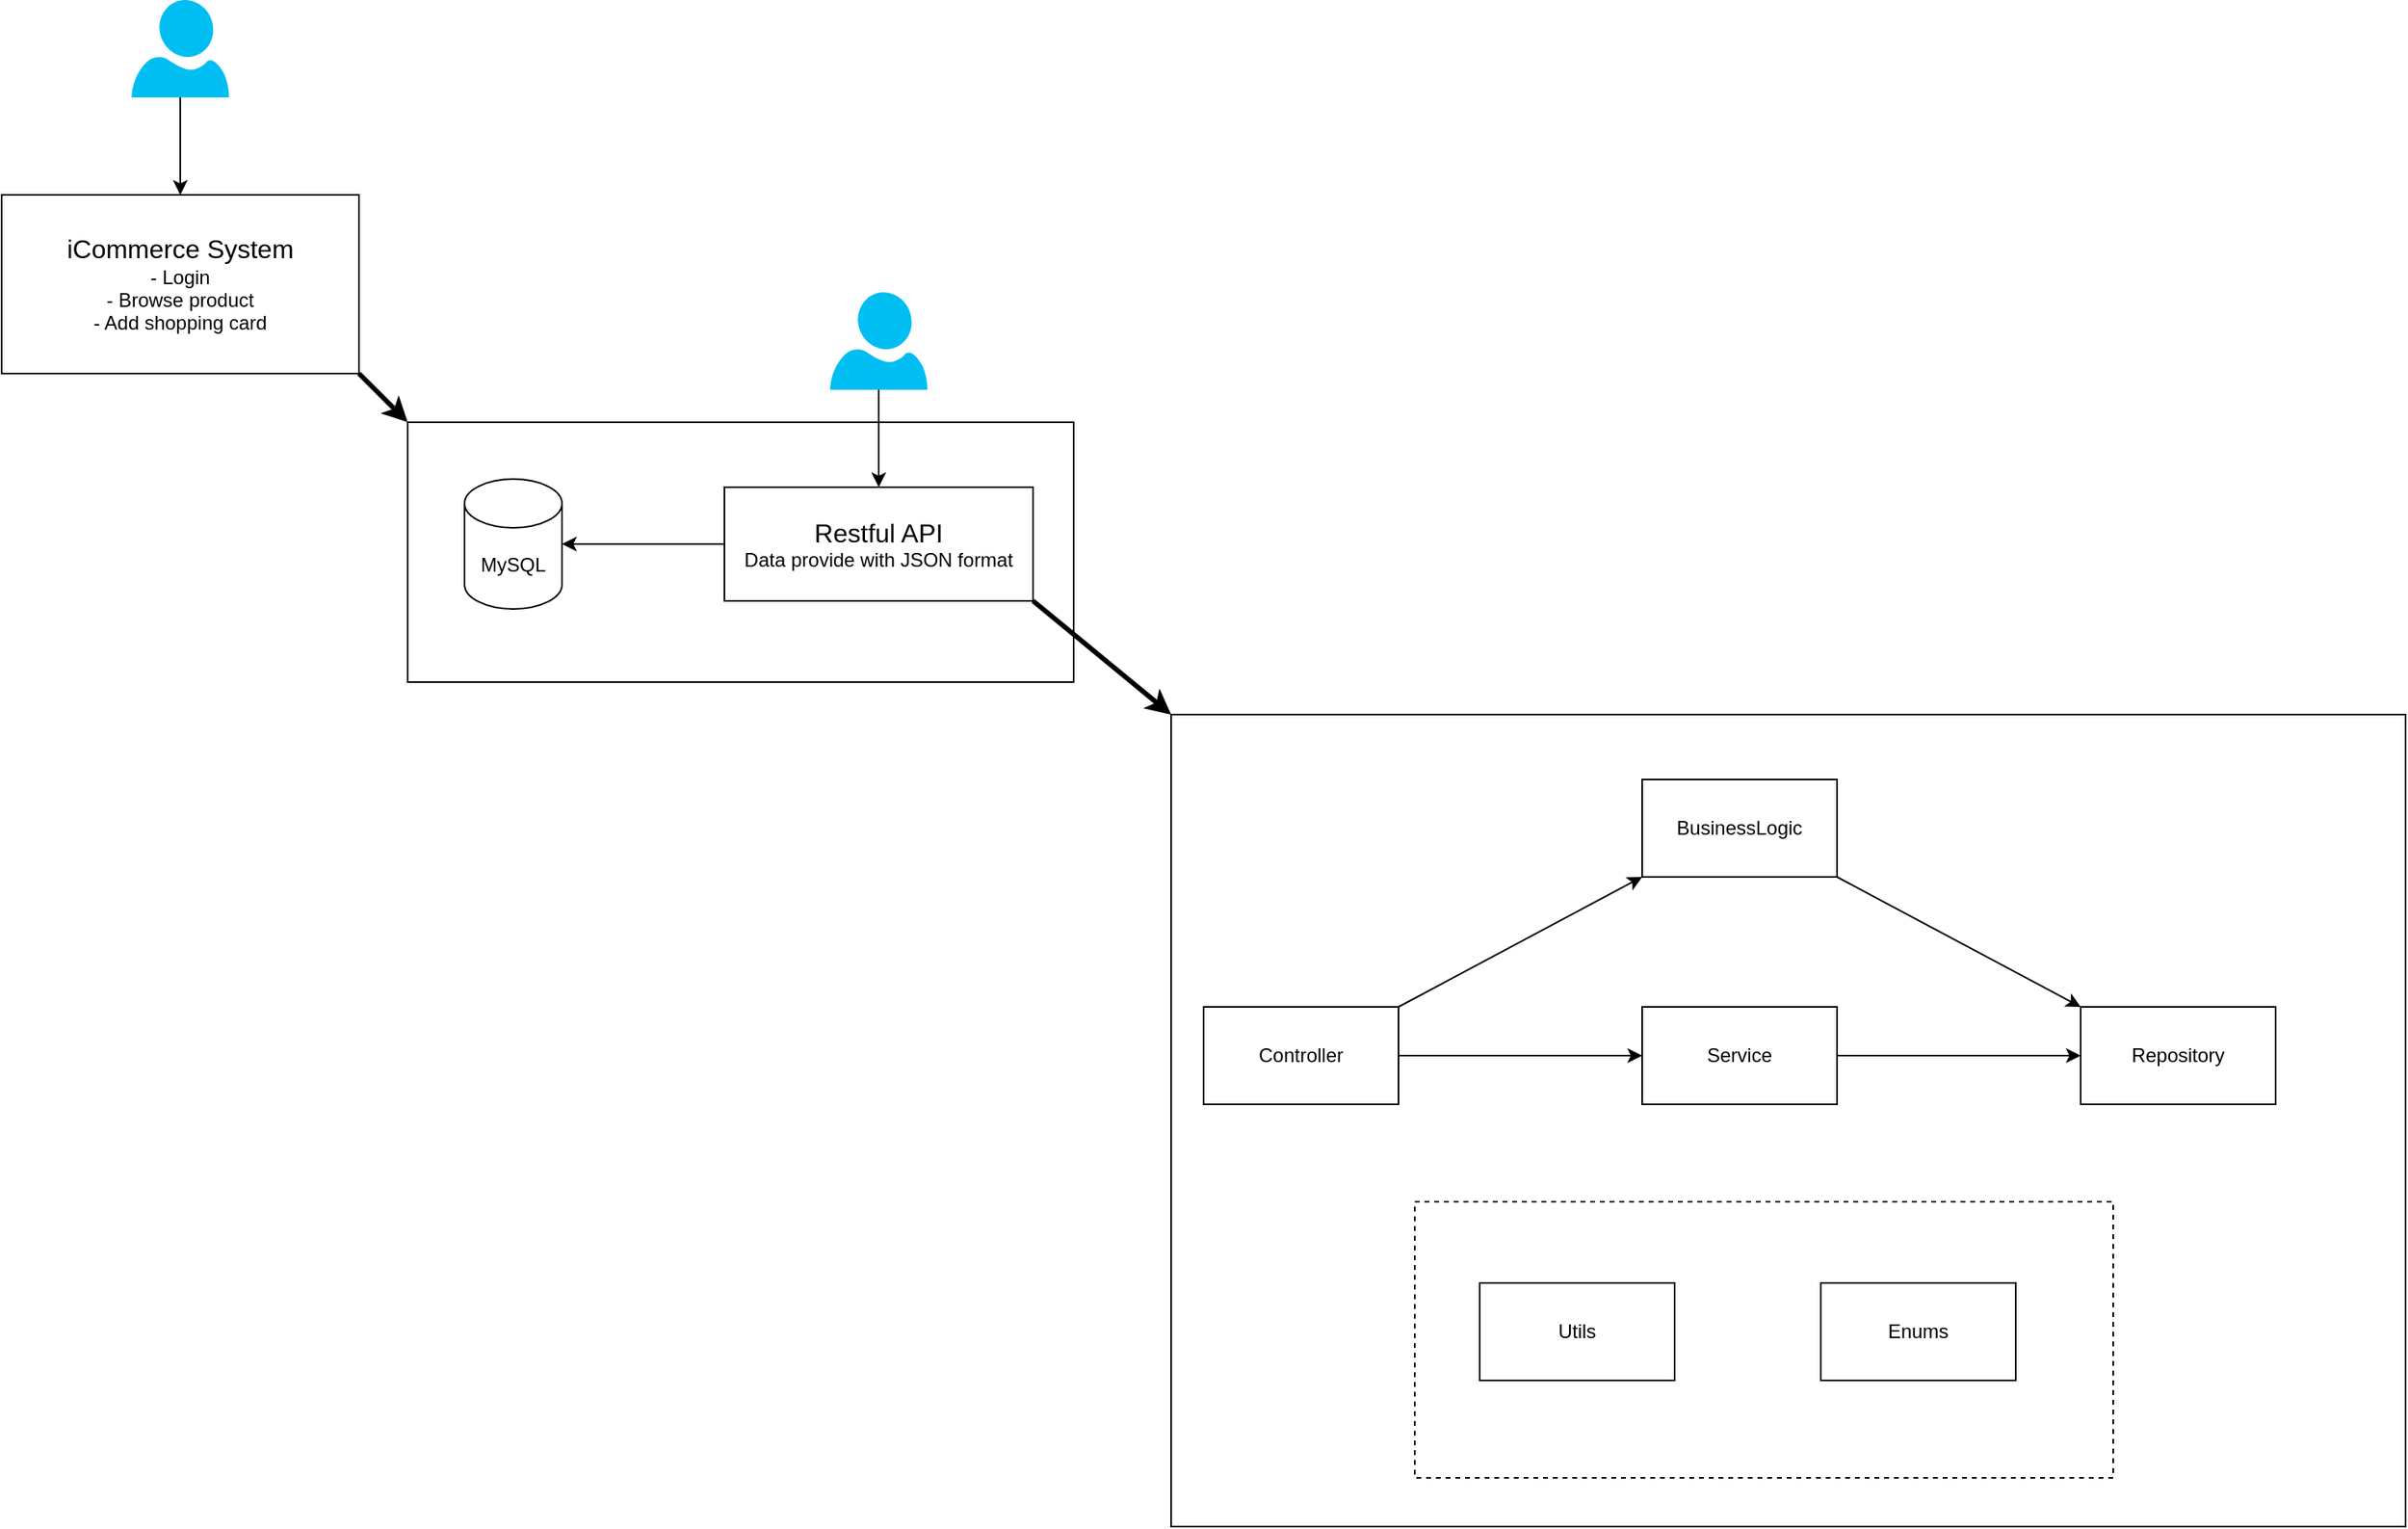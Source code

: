 <mxfile version="14.8.0" type="device" pages="2"><diagram id="dr0gjUAjqzvoG4j9GtMG" name="C4"><mxGraphModel dx="2990" dy="1970" grid="1" gridSize="10" guides="1" tooltips="1" connect="1" arrows="1" fold="1" page="1" pageScale="1" pageWidth="850" pageHeight="1100" math="0" shadow="0"><root><mxCell id="0"/><mxCell id="1" parent="0"/><mxCell id="aU8oh6fxEedbGNgMIxUl-3" style="edgeStyle=orthogonalEdgeStyle;rounded=0;orthogonalLoop=1;jettySize=auto;html=1;entryX=0.5;entryY=0;entryDx=0;entryDy=0;" edge="1" parent="1" source="aU8oh6fxEedbGNgMIxUl-1" target="aU8oh6fxEedbGNgMIxUl-2"><mxGeometry relative="1" as="geometry"/></mxCell><mxCell id="aU8oh6fxEedbGNgMIxUl-1" value="" style="verticalLabelPosition=bottom;html=1;verticalAlign=top;align=center;strokeColor=none;fillColor=#00BEF2;shape=mxgraph.azure.user;" vertex="1" parent="1"><mxGeometry x="120" y="60" width="60" height="60" as="geometry"/></mxCell><mxCell id="aU8oh6fxEedbGNgMIxUl-2" value="&lt;font style=&quot;font-size: 16px&quot;&gt;iCommerce System&lt;/font&gt;&lt;br&gt;- Login&lt;br&gt;- Browse product&lt;br&gt;- Add shopping card" style="rounded=0;whiteSpace=wrap;html=1;" vertex="1" parent="1"><mxGeometry x="40" y="180" width="220" height="110" as="geometry"/></mxCell><mxCell id="aU8oh6fxEedbGNgMIxUl-4" value="" style="verticalLabelPosition=bottom;html=1;verticalAlign=top;align=center;strokeColor=none;fillColor=#00BEF2;shape=mxgraph.azure.user;" vertex="1" parent="1"><mxGeometry x="550" y="240" width="60" height="60" as="geometry"/></mxCell><mxCell id="aU8oh6fxEedbGNgMIxUl-9" value="" style="group" vertex="1" connectable="0" parent="1"><mxGeometry x="290" y="320" width="410" height="160" as="geometry"/></mxCell><mxCell id="aU8oh6fxEedbGNgMIxUl-8" value="" style="rounded=0;whiteSpace=wrap;html=1;" vertex="1" parent="aU8oh6fxEedbGNgMIxUl-9"><mxGeometry width="410" height="160" as="geometry"/></mxCell><mxCell id="aU8oh6fxEedbGNgMIxUl-5" value="&lt;span&gt;&lt;font style=&quot;font-size: 16px&quot;&gt;Restful API&lt;/font&gt;&lt;br&gt;Data provide with JSON format&lt;br&gt;&lt;/span&gt;" style="rounded=0;whiteSpace=wrap;html=1;" vertex="1" parent="aU8oh6fxEedbGNgMIxUl-9"><mxGeometry x="195" y="40" width="190" height="70" as="geometry"/></mxCell><mxCell id="aU8oh6fxEedbGNgMIxUl-6" value="MySQL" style="shape=cylinder3;whiteSpace=wrap;html=1;boundedLbl=1;backgroundOutline=1;size=15;" vertex="1" parent="aU8oh6fxEedbGNgMIxUl-9"><mxGeometry x="35" y="35" width="60" height="80" as="geometry"/></mxCell><mxCell id="aU8oh6fxEedbGNgMIxUl-7" style="edgeStyle=orthogonalEdgeStyle;rounded=0;orthogonalLoop=1;jettySize=auto;html=1;exitX=0;exitY=0.5;exitDx=0;exitDy=0;entryX=1;entryY=0.5;entryDx=0;entryDy=0;entryPerimeter=0;" edge="1" parent="aU8oh6fxEedbGNgMIxUl-9" source="aU8oh6fxEedbGNgMIxUl-5" target="aU8oh6fxEedbGNgMIxUl-6"><mxGeometry relative="1" as="geometry"/></mxCell><mxCell id="aU8oh6fxEedbGNgMIxUl-10" style="edgeStyle=orthogonalEdgeStyle;rounded=0;orthogonalLoop=1;jettySize=auto;html=1;" edge="1" parent="1" source="aU8oh6fxEedbGNgMIxUl-4" target="aU8oh6fxEedbGNgMIxUl-5"><mxGeometry relative="1" as="geometry"/></mxCell><mxCell id="aU8oh6fxEedbGNgMIxUl-13" value="" style="endArrow=classic;html=1;entryX=0;entryY=0;entryDx=0;entryDy=0;exitX=1;exitY=1;exitDx=0;exitDy=0;strokeWidth=3;" edge="1" parent="1" source="aU8oh6fxEedbGNgMIxUl-2" target="aU8oh6fxEedbGNgMIxUl-8"><mxGeometry width="50" height="50" relative="1" as="geometry"><mxPoint x="400" y="440" as="sourcePoint"/><mxPoint x="450" y="390" as="targetPoint"/></mxGeometry></mxCell><mxCell id="aU8oh6fxEedbGNgMIxUl-34" value="" style="group" vertex="1" connectable="0" parent="1"><mxGeometry x="760" y="500" width="760" height="500" as="geometry"/></mxCell><mxCell id="aU8oh6fxEedbGNgMIxUl-31" value="" style="rounded=0;whiteSpace=wrap;html=1;" vertex="1" parent="aU8oh6fxEedbGNgMIxUl-34"><mxGeometry width="760" height="500" as="geometry"/></mxCell><mxCell id="aU8oh6fxEedbGNgMIxUl-33" value="" style="group" vertex="1" connectable="0" parent="aU8oh6fxEedbGNgMIxUl-34"><mxGeometry x="20" y="40" width="660" height="430" as="geometry"/></mxCell><mxCell id="aU8oh6fxEedbGNgMIxUl-21" value="Repository" style="rounded=0;whiteSpace=wrap;html=1;" vertex="1" parent="aU8oh6fxEedbGNgMIxUl-33"><mxGeometry x="540" y="140" width="120" height="60" as="geometry"/></mxCell><mxCell id="aU8oh6fxEedbGNgMIxUl-32" value="" style="group" vertex="1" connectable="0" parent="aU8oh6fxEedbGNgMIxUl-33"><mxGeometry width="560" height="430" as="geometry"/></mxCell><mxCell id="aU8oh6fxEedbGNgMIxUl-15" value="Controller" style="rounded=0;whiteSpace=wrap;html=1;" vertex="1" parent="aU8oh6fxEedbGNgMIxUl-32"><mxGeometry y="140" width="120" height="60" as="geometry"/></mxCell><mxCell id="aU8oh6fxEedbGNgMIxUl-16" value="Service" style="rounded=0;whiteSpace=wrap;html=1;" vertex="1" parent="aU8oh6fxEedbGNgMIxUl-32"><mxGeometry x="270" y="140" width="120" height="60" as="geometry"/></mxCell><mxCell id="aU8oh6fxEedbGNgMIxUl-24" style="edgeStyle=orthogonalEdgeStyle;rounded=0;orthogonalLoop=1;jettySize=auto;html=1;entryX=0;entryY=0.5;entryDx=0;entryDy=0;strokeWidth=1;" edge="1" parent="aU8oh6fxEedbGNgMIxUl-32" source="aU8oh6fxEedbGNgMIxUl-15" target="aU8oh6fxEedbGNgMIxUl-16"><mxGeometry relative="1" as="geometry"/></mxCell><mxCell id="aU8oh6fxEedbGNgMIxUl-17" value="BusinessLogic" style="rounded=0;whiteSpace=wrap;html=1;" vertex="1" parent="aU8oh6fxEedbGNgMIxUl-32"><mxGeometry x="270" width="120" height="60" as="geometry"/></mxCell><mxCell id="aU8oh6fxEedbGNgMIxUl-23" value="" style="group" vertex="1" connectable="0" parent="aU8oh6fxEedbGNgMIxUl-32"><mxGeometry x="130" y="260" width="430" height="170" as="geometry"/></mxCell><mxCell id="aU8oh6fxEedbGNgMIxUl-22" value="" style="rounded=0;whiteSpace=wrap;html=1;dashed=1;" vertex="1" parent="aU8oh6fxEedbGNgMIxUl-23"><mxGeometry width="430" height="170" as="geometry"/></mxCell><mxCell id="aU8oh6fxEedbGNgMIxUl-19" value="Utils" style="rounded=0;whiteSpace=wrap;html=1;" vertex="1" parent="aU8oh6fxEedbGNgMIxUl-23"><mxGeometry x="40" y="50" width="120" height="60" as="geometry"/></mxCell><mxCell id="aU8oh6fxEedbGNgMIxUl-20" value="Enums" style="rounded=0;whiteSpace=wrap;html=1;" vertex="1" parent="aU8oh6fxEedbGNgMIxUl-23"><mxGeometry x="250" y="50" width="120" height="60" as="geometry"/></mxCell><mxCell id="aU8oh6fxEedbGNgMIxUl-29" value="" style="endArrow=classic;html=1;strokeWidth=1;entryX=0;entryY=1;entryDx=0;entryDy=0;exitX=1;exitY=0;exitDx=0;exitDy=0;" edge="1" parent="aU8oh6fxEedbGNgMIxUl-32" source="aU8oh6fxEedbGNgMIxUl-15" target="aU8oh6fxEedbGNgMIxUl-17"><mxGeometry width="50" height="50" relative="1" as="geometry"><mxPoint x="350" y="280" as="sourcePoint"/><mxPoint x="400" y="230" as="targetPoint"/></mxGeometry></mxCell><mxCell id="aU8oh6fxEedbGNgMIxUl-25" style="edgeStyle=orthogonalEdgeStyle;rounded=0;orthogonalLoop=1;jettySize=auto;html=1;exitX=1;exitY=0.5;exitDx=0;exitDy=0;entryX=0;entryY=0.5;entryDx=0;entryDy=0;strokeWidth=1;" edge="1" parent="aU8oh6fxEedbGNgMIxUl-33" source="aU8oh6fxEedbGNgMIxUl-16" target="aU8oh6fxEedbGNgMIxUl-21"><mxGeometry relative="1" as="geometry"/></mxCell><mxCell id="aU8oh6fxEedbGNgMIxUl-30" value="" style="endArrow=classic;html=1;strokeWidth=1;entryX=0;entryY=0;entryDx=0;entryDy=0;exitX=1;exitY=1;exitDx=0;exitDy=0;" edge="1" parent="aU8oh6fxEedbGNgMIxUl-33" source="aU8oh6fxEedbGNgMIxUl-17" target="aU8oh6fxEedbGNgMIxUl-21"><mxGeometry width="50" height="50" relative="1" as="geometry"><mxPoint x="1010" y="690" as="sourcePoint"/><mxPoint x="1160" y="610" as="targetPoint"/></mxGeometry></mxCell><mxCell id="aU8oh6fxEedbGNgMIxUl-35" value="" style="endArrow=classic;html=1;strokeWidth=3;entryX=0;entryY=0;entryDx=0;entryDy=0;exitX=1;exitY=1;exitDx=0;exitDy=0;" edge="1" parent="1" source="aU8oh6fxEedbGNgMIxUl-5" target="aU8oh6fxEedbGNgMIxUl-31"><mxGeometry width="50" height="50" relative="1" as="geometry"><mxPoint x="800" y="470" as="sourcePoint"/><mxPoint x="480" y="530" as="targetPoint"/></mxGeometry></mxCell></root></mxGraphModel></diagram><diagram id="gNzxYw_OIX9Aq5HMrFxn" name="System"><mxGraphModel dx="1281" dy="1863" grid="1" gridSize="10" guides="1" tooltips="1" connect="1" arrows="1" fold="1" page="1" pageScale="1" pageWidth="850" pageHeight="1100" math="0" shadow="0"><root><mxCell id="FXVsT7t10G0J_r4yQ0n4-0"/><mxCell id="FXVsT7t10G0J_r4yQ0n4-1" parent="FXVsT7t10G0J_r4yQ0n4-0"/><mxCell id="FXVsT7t10G0J_r4yQ0n4-58" value="" style="rounded=0;whiteSpace=wrap;html=1;dashed=1;fillColor=#b0e3e6;strokeColor=#0e8088;" vertex="1" parent="FXVsT7t10G0J_r4yQ0n4-1"><mxGeometry x="360" y="520" width="648.5" height="530" as="geometry"/></mxCell><mxCell id="FXVsT7t10G0J_r4yQ0n4-55" value="" style="rounded=0;whiteSpace=wrap;html=1;dashed=1;fillColor=#fad7ac;strokeColor=#b46504;" vertex="1" parent="FXVsT7t10G0J_r4yQ0n4-1"><mxGeometry x="360" y="-35" width="648.5" height="530" as="geometry"/></mxCell><mxCell id="FXVsT7t10G0J_r4yQ0n4-93" value="" style="rounded=0;whiteSpace=wrap;html=1;dashed=1;fillColor=#d5e8d4;strokeColor=#82b366;gradientColor=#97d077;" vertex="1" parent="FXVsT7t10G0J_r4yQ0n4-1"><mxGeometry x="360" y="1080" width="648.5" height="530" as="geometry"/></mxCell><mxCell id="FXVsT7t10G0J_r4yQ0n4-90" value="" style="rounded=0;whiteSpace=wrap;html=1;dashed=1;" vertex="1" parent="FXVsT7t10G0J_r4yQ0n4-1"><mxGeometry x="30" y="725" width="280" height="150" as="geometry"/></mxCell><mxCell id="FXVsT7t10G0J_r4yQ0n4-42" style="edgeStyle=orthogonalEdgeStyle;rounded=0;orthogonalLoop=1;jettySize=auto;html=1;entryX=0.5;entryY=0;entryDx=0;entryDy=0;entryPerimeter=0;strokeWidth=1;" edge="1" parent="FXVsT7t10G0J_r4yQ0n4-1" source="FXVsT7t10G0J_r4yQ0n4-39" target="FXVsT7t10G0J_r4yQ0n4-3"><mxGeometry relative="1" as="geometry"/></mxCell><mxCell id="FXVsT7t10G0J_r4yQ0n4-43" style="edgeStyle=orthogonalEdgeStyle;rounded=0;orthogonalLoop=1;jettySize=auto;html=1;entryX=0;entryY=0.5;entryDx=0;entryDy=0;entryPerimeter=0;strokeWidth=1;exitX=0.35;exitY=0;exitDx=0;exitDy=0;exitPerimeter=0;" edge="1" parent="FXVsT7t10G0J_r4yQ0n4-1" source="FXVsT7t10G0J_r4yQ0n4-6" target="FXVsT7t10G0J_r4yQ0n4-32"><mxGeometry relative="1" as="geometry"/></mxCell><mxCell id="FXVsT7t10G0J_r4yQ0n4-88" style="edgeStyle=orthogonalEdgeStyle;rounded=0;orthogonalLoop=1;jettySize=auto;html=1;entryX=0;entryY=0.5;entryDx=0;entryDy=0;entryPerimeter=0;strokeWidth=1;" edge="1" parent="FXVsT7t10G0J_r4yQ0n4-1"><mxGeometry relative="1" as="geometry"><mxPoint x="236" y="770" as="sourcePoint"/><mxPoint x="436" y="596" as="targetPoint"/><Array as="points"><mxPoint x="236" y="596"/></Array></mxGeometry></mxCell><mxCell id="FXVsT7t10G0J_r4yQ0n4-87" style="edgeStyle=orthogonalEdgeStyle;rounded=0;orthogonalLoop=1;jettySize=auto;html=1;strokeWidth=1;" edge="1" parent="FXVsT7t10G0J_r4yQ0n4-1" source="FXVsT7t10G0J_r4yQ0n4-72"><mxGeometry relative="1" as="geometry"><mxPoint x="90" y="770" as="targetPoint"/><Array as="points"><mxPoint x="90" y="756"/></Array></mxGeometry></mxCell><mxCell id="FXVsT7t10G0J_r4yQ0n4-3" value="" style="points=[[0,0,0],[0.25,0,0],[0.5,0,0],[0.75,0,0],[1,0,0],[0,1,0],[0.25,1,0],[0.5,1,0],[0.75,1,0],[1,1,0],[0,0.25,0],[0,0.5,0],[0,0.75,0],[1,0.25,0],[1,0.5,0],[1,0.75,0]];outlineConnect=0;fontColor=#232F3E;gradientColor=#4D72F3;gradientDirection=north;fillColor=#3334B9;strokeColor=#ffffff;dashed=0;verticalLabelPosition=bottom;verticalAlign=top;align=center;html=1;fontSize=12;fontStyle=0;aspect=fixed;shape=mxgraph.aws4.resourceIcon;resIcon=mxgraph.aws4.codecommit;" vertex="1" parent="FXVsT7t10G0J_r4yQ0n4-1"><mxGeometry x="60" y="770" width="60" height="60" as="geometry"/></mxCell><mxCell id="FXVsT7t10G0J_r4yQ0n4-4" value="Code commit" style="text;html=1;strokeColor=none;fillColor=none;align=center;verticalAlign=middle;whiteSpace=wrap;rounded=0;" vertex="1" parent="FXVsT7t10G0J_r4yQ0n4-1"><mxGeometry x="40" y="830" width="100" height="30" as="geometry"/></mxCell><mxCell id="FXVsT7t10G0J_r4yQ0n4-6" value="" style="outlineConnect=0;dashed=0;verticalLabelPosition=bottom;verticalAlign=top;align=center;html=1;shape=mxgraph.aws3.cloudwatch;fillColor=#759C3E;gradientColor=none;" vertex="1" parent="FXVsT7t10G0J_r4yQ0n4-1"><mxGeometry x="215" y="770" width="60" height="60" as="geometry"/></mxCell><mxCell id="FXVsT7t10G0J_r4yQ0n4-10" style="edgeStyle=orthogonalEdgeStyle;rounded=0;orthogonalLoop=1;jettySize=auto;html=1;entryX=0.1;entryY=0.5;entryDx=0;entryDy=0;entryPerimeter=0;strokeWidth=1;" edge="1" parent="FXVsT7t10G0J_r4yQ0n4-1" source="FXVsT7t10G0J_r4yQ0n4-3" target="FXVsT7t10G0J_r4yQ0n4-6"><mxGeometry x="30" y="740" as="geometry"/></mxCell><mxCell id="FXVsT7t10G0J_r4yQ0n4-121" style="edgeStyle=orthogonalEdgeStyle;rounded=0;orthogonalLoop=1;jettySize=auto;html=1;entryX=0;entryY=0.5;entryDx=0;entryDy=0;entryPerimeter=0;strokeWidth=1;" edge="1" parent="FXVsT7t10G0J_r4yQ0n4-1" source="FXVsT7t10G0J_r4yQ0n4-7" target="FXVsT7t10G0J_r4yQ0n4-103"><mxGeometry relative="1" as="geometry"><Array as="points"><mxPoint x="240" y="1156"/></Array></mxGeometry></mxCell><mxCell id="FXVsT7t10G0J_r4yQ0n4-7" value="Cloudwatch" style="text;html=1;strokeColor=none;fillColor=none;align=center;verticalAlign=middle;whiteSpace=wrap;rounded=0;" vertex="1" parent="FXVsT7t10G0J_r4yQ0n4-1"><mxGeometry x="190" y="830" width="100" height="30" as="geometry"/></mxCell><mxCell id="FXVsT7t10G0J_r4yQ0n4-94" value="" style="outlineConnect=0;dashed=0;verticalLabelPosition=bottom;verticalAlign=top;align=center;html=1;shape=mxgraph.aws3.route_53;fillColor=#F58536;gradientColor=none;" vertex="1" parent="FXVsT7t10G0J_r4yQ0n4-1"><mxGeometry x="934.75" y="1290" width="50.5" height="50" as="geometry"/></mxCell><mxCell id="FXVsT7t10G0J_r4yQ0n4-95" value="Route 53" style="text;html=1;strokeColor=none;fillColor=none;align=center;verticalAlign=middle;whiteSpace=wrap;rounded=0;" vertex="1" parent="FXVsT7t10G0J_r4yQ0n4-1"><mxGeometry x="920" y="1350" width="80" height="20" as="geometry"/></mxCell><mxCell id="FXVsT7t10G0J_r4yQ0n4-96" value="" style="outlineConnect=0;dashed=0;verticalLabelPosition=bottom;verticalAlign=top;align=center;html=1;shape=mxgraph.aws3.application_load_balancer;fillColor=#F58534;gradientColor=none;" vertex="1" parent="FXVsT7t10G0J_r4yQ0n4-1"><mxGeometry x="800" y="1290" width="49" height="50" as="geometry"/></mxCell><mxCell id="FXVsT7t10G0J_r4yQ0n4-97" style="edgeStyle=orthogonalEdgeStyle;rounded=0;orthogonalLoop=1;jettySize=auto;html=1;exitX=0.29;exitY=0.5;exitDx=0;exitDy=0;exitPerimeter=0;entryX=1;entryY=0.5;entryDx=0;entryDy=0;entryPerimeter=0;strokeWidth=1;" edge="1" parent="FXVsT7t10G0J_r4yQ0n4-1" source="FXVsT7t10G0J_r4yQ0n4-94" target="FXVsT7t10G0J_r4yQ0n4-96"><mxGeometry x="360" y="1090" as="geometry"/></mxCell><mxCell id="FXVsT7t10G0J_r4yQ0n4-98" value="ALB" style="text;html=1;strokeColor=none;fillColor=none;align=center;verticalAlign=middle;whiteSpace=wrap;rounded=0;" vertex="1" parent="FXVsT7t10G0J_r4yQ0n4-1"><mxGeometry x="784.5" y="1350" width="80" height="20" as="geometry"/></mxCell><mxCell id="FXVsT7t10G0J_r4yQ0n4-99" value="" style="outlineConnect=0;dashed=0;verticalLabelPosition=bottom;verticalAlign=top;align=center;html=1;shape=mxgraph.aws3.rds;fillColor=#2E73B8;gradientColor=none;" vertex="1" parent="FXVsT7t10G0J_r4yQ0n4-1"><mxGeometry x="615" y="1500" width="50" height="61" as="geometry"/></mxCell><mxCell id="FXVsT7t10G0J_r4yQ0n4-100" value="RDS" style="text;html=1;strokeColor=none;fillColor=none;align=center;verticalAlign=middle;whiteSpace=wrap;rounded=0;" vertex="1" parent="FXVsT7t10G0J_r4yQ0n4-1"><mxGeometry x="600.04" y="1580" width="80" height="20" as="geometry"/></mxCell><mxCell id="FXVsT7t10G0J_r4yQ0n4-101" value="" style="outlineConnect=0;fontColor=#232F3E;gradientColor=none;fillColor=#BC1356;strokeColor=none;dashed=0;verticalLabelPosition=bottom;verticalAlign=top;align=center;html=1;fontSize=12;fontStyle=0;aspect=fixed;pointerEvents=1;shape=mxgraph.aws4.parameter_store;" vertex="1" parent="FXVsT7t10G0J_r4yQ0n4-1"><mxGeometry x="616" y="1130" width="48.08" height="50" as="geometry"/></mxCell><mxCell id="FXVsT7t10G0J_r4yQ0n4-102" value="Parameter Store" style="text;html=1;strokeColor=none;fillColor=none;align=center;verticalAlign=middle;whiteSpace=wrap;rounded=0;" vertex="1" parent="FXVsT7t10G0J_r4yQ0n4-1"><mxGeometry x="585.04" y="1100" width="110" height="20" as="geometry"/></mxCell><mxCell id="FXVsT7t10G0J_r4yQ0n4-103" value="" style="points=[[0,0,0],[0.25,0,0],[0.5,0,0],[0.75,0,0],[1,0,0],[0,1,0],[0.25,1,0],[0.5,1,0],[0.75,1,0],[1,1,0],[0,0.25,0],[0,0.5,0],[0,0.75,0],[1,0.25,0],[1,0.5,0],[1,0.75,0]];outlineConnect=0;fontColor=#232F3E;gradientColor=#F78E04;gradientDirection=north;fillColor=#D05C17;strokeColor=#ffffff;dashed=0;verticalLabelPosition=bottom;verticalAlign=top;align=center;html=1;fontSize=12;fontStyle=0;aspect=fixed;shape=mxgraph.aws4.resourceIcon;resIcon=mxgraph.aws4.lambda;" vertex="1" parent="FXVsT7t10G0J_r4yQ0n4-1"><mxGeometry x="440" y="1132" width="48" height="48" as="geometry"/></mxCell><mxCell id="FXVsT7t10G0J_r4yQ0n4-104" style="edgeStyle=orthogonalEdgeStyle;rounded=0;orthogonalLoop=1;jettySize=auto;html=1;exitX=0.5;exitY=0;exitDx=0;exitDy=0;strokeWidth=1;" edge="1" parent="FXVsT7t10G0J_r4yQ0n4-1" source="FXVsT7t10G0J_r4yQ0n4-110" target="FXVsT7t10G0J_r4yQ0n4-101"><mxGeometry x="360" y="1090" as="geometry"/></mxCell><mxCell id="FXVsT7t10G0J_r4yQ0n4-105" style="edgeStyle=orthogonalEdgeStyle;rounded=0;orthogonalLoop=1;jettySize=auto;html=1;exitX=0.5;exitY=1;exitDx=0;exitDy=0;entryX=0.5;entryY=0;entryDx=0;entryDy=0;entryPerimeter=0;strokeWidth=1;" edge="1" parent="FXVsT7t10G0J_r4yQ0n4-1" source="FXVsT7t10G0J_r4yQ0n4-110" target="FXVsT7t10G0J_r4yQ0n4-99"><mxGeometry x="360" y="1090" as="geometry"/></mxCell><mxCell id="FXVsT7t10G0J_r4yQ0n4-106" value="Lambda" style="text;html=1;strokeColor=none;fillColor=none;align=center;verticalAlign=middle;whiteSpace=wrap;rounded=0;" vertex="1" parent="FXVsT7t10G0J_r4yQ0n4-1"><mxGeometry x="425" y="1100" width="80" height="20" as="geometry"/></mxCell><mxCell id="FXVsT7t10G0J_r4yQ0n4-120" style="edgeStyle=orthogonalEdgeStyle;rounded=0;orthogonalLoop=1;jettySize=auto;html=1;entryX=0.5;entryY=1;entryDx=0;entryDy=0;strokeWidth=1;" edge="1" parent="FXVsT7t10G0J_r4yQ0n4-1" source="FXVsT7t10G0J_r4yQ0n4-107" target="FXVsT7t10G0J_r4yQ0n4-4"><mxGeometry relative="1" as="geometry"/></mxCell><mxCell id="FXVsT7t10G0J_r4yQ0n4-132" style="edgeStyle=orthogonalEdgeStyle;rounded=0;orthogonalLoop=1;jettySize=auto;html=1;strokeWidth=1;" edge="1" parent="FXVsT7t10G0J_r4yQ0n4-1" source="FXVsT7t10G0J_r4yQ0n4-107" target="FXVsT7t10G0J_r4yQ0n4-124"><mxGeometry relative="1" as="geometry"/></mxCell><mxCell id="FXVsT7t10G0J_r4yQ0n4-107" value="AWS CodePipeline" style="outlineConnect=0;fontColor=#232F3E;gradientColor=none;strokeColor=#ffffff;fillColor=#232F3E;dashed=0;verticalLabelPosition=middle;verticalAlign=bottom;align=center;html=1;whiteSpace=wrap;fontSize=10;fontStyle=1;spacing=3;shape=mxgraph.aws4.productIcon;prIcon=mxgraph.aws4.codepipeline;" vertex="1" parent="FXVsT7t10G0J_r4yQ0n4-1"><mxGeometry x="436.5" y="1266" width="55" height="100" as="geometry"/></mxCell><mxCell id="FXVsT7t10G0J_r4yQ0n4-108" style="edgeStyle=orthogonalEdgeStyle;rounded=0;orthogonalLoop=1;jettySize=auto;html=1;exitX=0.5;exitY=1;exitDx=0;exitDy=0;exitPerimeter=0;strokeWidth=1;" edge="1" parent="FXVsT7t10G0J_r4yQ0n4-1" source="FXVsT7t10G0J_r4yQ0n4-103" target="FXVsT7t10G0J_r4yQ0n4-107"><mxGeometry x="360" y="1090" as="geometry"/></mxCell><mxCell id="FXVsT7t10G0J_r4yQ0n4-109" value="" style="group" vertex="1" connectable="0" parent="FXVsT7t10G0J_r4yQ0n4-1"><mxGeometry x="565.04" y="1250" width="150" height="170" as="geometry"/></mxCell><mxCell id="FXVsT7t10G0J_r4yQ0n4-110" value="" style="rounded=0;whiteSpace=wrap;html=1;dashed=1;" vertex="1" parent="FXVsT7t10G0J_r4yQ0n4-109"><mxGeometry width="150" height="130" as="geometry"/></mxCell><mxCell id="FXVsT7t10G0J_r4yQ0n4-111" value="" style="points=[[0,0,0],[0.25,0,0],[0.5,0,0],[0.75,0,0],[1,0,0],[0,1,0],[0.25,1,0],[0.5,1,0],[0.75,1,0],[1,1,0],[0,0.25,0],[0,0.5,0],[0,0.75,0],[1,0.25,0],[1,0.5,0],[1,0.75,0]];outlineConnect=0;fontColor=#232F3E;gradientColor=#F78E04;gradientDirection=north;fillColor=#D05C17;strokeColor=#ffffff;dashed=0;verticalLabelPosition=bottom;verticalAlign=top;align=center;html=1;fontSize=12;fontStyle=0;aspect=fixed;shape=mxgraph.aws4.resourceIcon;resIcon=mxgraph.aws4.ecs;" vertex="1" parent="FXVsT7t10G0J_r4yQ0n4-109"><mxGeometry x="50.96" y="30" width="48" height="48" as="geometry"/></mxCell><mxCell id="FXVsT7t10G0J_r4yQ0n4-112" value="ECS" style="text;html=1;strokeColor=none;fillColor=none;align=center;verticalAlign=middle;whiteSpace=wrap;rounded=0;" vertex="1" parent="FXVsT7t10G0J_r4yQ0n4-109"><mxGeometry x="34.96" y="90" width="80" height="20" as="geometry"/></mxCell><mxCell id="FXVsT7t10G0J_r4yQ0n4-113" value="" style="outlineConnect=0;fontColor=#232F3E;gradientColor=none;fillColor=#D05C17;strokeColor=none;dashed=0;verticalLabelPosition=bottom;verticalAlign=top;align=center;html=1;fontSize=12;fontStyle=0;aspect=fixed;pointerEvents=1;shape=mxgraph.aws4.auto_scaling2;" vertex="1" parent="FXVsT7t10G0J_r4yQ0n4-109"><mxGeometry x="114.96" width="35" height="35" as="geometry"/></mxCell><mxCell id="FXVsT7t10G0J_r4yQ0n4-114" style="edgeStyle=orthogonalEdgeStyle;rounded=0;orthogonalLoop=1;jettySize=auto;html=1;strokeWidth=1;entryX=1;entryY=0.5;entryDx=0;entryDy=0;" edge="1" parent="FXVsT7t10G0J_r4yQ0n4-1" source="FXVsT7t10G0J_r4yQ0n4-96" target="FXVsT7t10G0J_r4yQ0n4-110"><mxGeometry x="360" y="1090" as="geometry"><mxPoint x="720" y="1325" as="targetPoint"/></mxGeometry></mxCell><mxCell id="FXVsT7t10G0J_r4yQ0n4-115" style="edgeStyle=orthogonalEdgeStyle;rounded=0;orthogonalLoop=1;jettySize=auto;html=1;entryX=0;entryY=0.75;entryDx=0;entryDy=0;entryPerimeter=0;strokeWidth=1;" edge="1" parent="FXVsT7t10G0J_r4yQ0n4-1" source="FXVsT7t10G0J_r4yQ0n4-107" target="FXVsT7t10G0J_r4yQ0n4-111"><mxGeometry x="360" y="1090" as="geometry"/></mxCell><mxCell id="FXVsT7t10G0J_r4yQ0n4-116" value="" style="outlineConnect=0;dashed=0;verticalLabelPosition=bottom;verticalAlign=top;align=center;html=1;shape=mxgraph.aws3.cloudwatch;fillColor=#759C3E;gradientColor=none;" vertex="1" parent="FXVsT7t10G0J_r4yQ0n4-1"><mxGeometry x="794.5" y="1440" width="60" height="60" as="geometry"/></mxCell><mxCell id="FXVsT7t10G0J_r4yQ0n4-117" value="Cloudwatch" style="text;html=1;strokeColor=none;fillColor=none;align=center;verticalAlign=middle;whiteSpace=wrap;rounded=0;" vertex="1" parent="FXVsT7t10G0J_r4yQ0n4-1"><mxGeometry x="776.75" y="1542" width="95.5" height="19" as="geometry"/></mxCell><mxCell id="FXVsT7t10G0J_r4yQ0n4-118" style="edgeStyle=orthogonalEdgeStyle;rounded=0;orthogonalLoop=1;jettySize=auto;html=1;entryX=0.5;entryY=1;entryDx=0;entryDy=0;strokeWidth=1;entryPerimeter=0;" edge="1" parent="FXVsT7t10G0J_r4yQ0n4-1" source="FXVsT7t10G0J_r4yQ0n4-99" target="FXVsT7t10G0J_r4yQ0n4-116"><mxGeometry x="360" y="1090" as="geometry"/></mxCell><mxCell id="FXVsT7t10G0J_r4yQ0n4-119" style="edgeStyle=orthogonalEdgeStyle;rounded=0;orthogonalLoop=1;jettySize=auto;html=1;entryX=0.1;entryY=0.5;entryDx=0;entryDy=0;entryPerimeter=0;strokeWidth=1;" edge="1" parent="FXVsT7t10G0J_r4yQ0n4-1" source="FXVsT7t10G0J_r4yQ0n4-112" target="FXVsT7t10G0J_r4yQ0n4-116"><mxGeometry x="360" y="1090" as="geometry"><Array as="points"><mxPoint x="690" y="1350"/><mxPoint x="690" y="1470"/></Array></mxGeometry></mxCell><mxCell id="FXVsT7t10G0J_r4yQ0n4-124" value="" style="points=[[0,0,0],[0.25,0,0],[0.5,0,0],[0.75,0,0],[1,0,0],[0,1,0],[0.25,1,0],[0.5,1,0],[0.75,1,0],[1,1,0],[0,0.25,0],[0,0.5,0],[0,0.75,0],[1,0.25,0],[1,0.5,0],[1,0.75,0]];outlineConnect=0;fontColor=#232F3E;gradientColor=#F78E04;gradientDirection=north;fillColor=#D05C17;strokeColor=#ffffff;dashed=0;verticalLabelPosition=bottom;verticalAlign=top;align=center;html=1;fontSize=12;fontStyle=0;aspect=fixed;shape=mxgraph.aws4.resourceIcon;resIcon=mxgraph.aws4.ecr;" vertex="1" parent="FXVsT7t10G0J_r4yQ0n4-1"><mxGeometry x="435.5" y="1430" width="59" height="59" as="geometry"/></mxCell><mxCell id="FXVsT7t10G0J_r4yQ0n4-13" value="" style="outlineConnect=0;dashed=0;verticalLabelPosition=bottom;verticalAlign=top;align=center;html=1;shape=mxgraph.aws3.route_53;fillColor=#F58536;gradientColor=none;" vertex="1" parent="FXVsT7t10G0J_r4yQ0n4-1"><mxGeometry x="934.75" y="160" width="50.5" height="50" as="geometry"/></mxCell><mxCell id="FXVsT7t10G0J_r4yQ0n4-14" value="Route 53" style="text;html=1;strokeColor=none;fillColor=none;align=center;verticalAlign=middle;whiteSpace=wrap;rounded=0;" vertex="1" parent="FXVsT7t10G0J_r4yQ0n4-1"><mxGeometry x="920" y="220" width="80" height="20" as="geometry"/></mxCell><mxCell id="FXVsT7t10G0J_r4yQ0n4-15" value="" style="outlineConnect=0;dashed=0;verticalLabelPosition=bottom;verticalAlign=top;align=center;html=1;shape=mxgraph.aws3.application_load_balancer;fillColor=#F58534;gradientColor=none;" vertex="1" parent="FXVsT7t10G0J_r4yQ0n4-1"><mxGeometry x="800" y="160" width="49" height="50" as="geometry"/></mxCell><mxCell id="FXVsT7t10G0J_r4yQ0n4-46" style="edgeStyle=orthogonalEdgeStyle;rounded=0;orthogonalLoop=1;jettySize=auto;html=1;exitX=0.29;exitY=0.5;exitDx=0;exitDy=0;exitPerimeter=0;entryX=1;entryY=0.5;entryDx=0;entryDy=0;entryPerimeter=0;strokeWidth=1;" edge="1" parent="FXVsT7t10G0J_r4yQ0n4-1" source="FXVsT7t10G0J_r4yQ0n4-13" target="FXVsT7t10G0J_r4yQ0n4-15"><mxGeometry x="360" y="-40" as="geometry"/></mxCell><mxCell id="FXVsT7t10G0J_r4yQ0n4-16" value="ALB" style="text;html=1;strokeColor=none;fillColor=none;align=center;verticalAlign=middle;whiteSpace=wrap;rounded=0;" vertex="1" parent="FXVsT7t10G0J_r4yQ0n4-1"><mxGeometry x="784.5" y="220" width="80" height="20" as="geometry"/></mxCell><mxCell id="FXVsT7t10G0J_r4yQ0n4-28" value="" style="outlineConnect=0;dashed=0;verticalLabelPosition=bottom;verticalAlign=top;align=center;html=1;shape=mxgraph.aws3.rds;fillColor=#2E73B8;gradientColor=none;" vertex="1" parent="FXVsT7t10G0J_r4yQ0n4-1"><mxGeometry x="615" y="370" width="50" height="61" as="geometry"/></mxCell><mxCell id="FXVsT7t10G0J_r4yQ0n4-29" value="RDS" style="text;html=1;strokeColor=none;fillColor=none;align=center;verticalAlign=middle;whiteSpace=wrap;rounded=0;" vertex="1" parent="FXVsT7t10G0J_r4yQ0n4-1"><mxGeometry x="600.04" y="450" width="80" height="20" as="geometry"/></mxCell><mxCell id="FXVsT7t10G0J_r4yQ0n4-30" value="" style="outlineConnect=0;fontColor=#232F3E;gradientColor=none;fillColor=#BC1356;strokeColor=none;dashed=0;verticalLabelPosition=bottom;verticalAlign=top;align=center;html=1;fontSize=12;fontStyle=0;aspect=fixed;pointerEvents=1;shape=mxgraph.aws4.parameter_store;" vertex="1" parent="FXVsT7t10G0J_r4yQ0n4-1"><mxGeometry x="616" width="48.08" height="50" as="geometry"/></mxCell><mxCell id="FXVsT7t10G0J_r4yQ0n4-31" value="Parameter Store" style="text;html=1;strokeColor=none;fillColor=none;align=center;verticalAlign=middle;whiteSpace=wrap;rounded=0;" vertex="1" parent="FXVsT7t10G0J_r4yQ0n4-1"><mxGeometry x="585.04" y="-30" width="110" height="20" as="geometry"/></mxCell><mxCell id="FXVsT7t10G0J_r4yQ0n4-32" value="" style="points=[[0,0,0],[0.25,0,0],[0.5,0,0],[0.75,0,0],[1,0,0],[0,1,0],[0.25,1,0],[0.5,1,0],[0.75,1,0],[1,1,0],[0,0.25,0],[0,0.5,0],[0,0.75,0],[1,0.25,0],[1,0.5,0],[1,0.75,0]];outlineConnect=0;fontColor=#232F3E;gradientColor=#F78E04;gradientDirection=north;fillColor=#D05C17;strokeColor=#ffffff;dashed=0;verticalLabelPosition=bottom;verticalAlign=top;align=center;html=1;fontSize=12;fontStyle=0;aspect=fixed;shape=mxgraph.aws4.resourceIcon;resIcon=mxgraph.aws4.lambda;" vertex="1" parent="FXVsT7t10G0J_r4yQ0n4-1"><mxGeometry x="440" y="2" width="48" height="48" as="geometry"/></mxCell><mxCell id="FXVsT7t10G0J_r4yQ0n4-33" style="edgeStyle=orthogonalEdgeStyle;rounded=0;orthogonalLoop=1;jettySize=auto;html=1;exitX=0.5;exitY=0;exitDx=0;exitDy=0;strokeWidth=1;" edge="1" parent="FXVsT7t10G0J_r4yQ0n4-1" source="FXVsT7t10G0J_r4yQ0n4-24" target="FXVsT7t10G0J_r4yQ0n4-30"><mxGeometry x="360" y="-40" as="geometry"/></mxCell><mxCell id="FXVsT7t10G0J_r4yQ0n4-35" style="edgeStyle=orthogonalEdgeStyle;rounded=0;orthogonalLoop=1;jettySize=auto;html=1;exitX=0.5;exitY=1;exitDx=0;exitDy=0;entryX=0.5;entryY=0;entryDx=0;entryDy=0;entryPerimeter=0;strokeWidth=1;" edge="1" parent="FXVsT7t10G0J_r4yQ0n4-1" source="FXVsT7t10G0J_r4yQ0n4-24" target="FXVsT7t10G0J_r4yQ0n4-28"><mxGeometry x="360" y="-40" as="geometry"/></mxCell><mxCell id="FXVsT7t10G0J_r4yQ0n4-38" value="Lambda" style="text;html=1;strokeColor=none;fillColor=none;align=center;verticalAlign=middle;whiteSpace=wrap;rounded=0;" vertex="1" parent="FXVsT7t10G0J_r4yQ0n4-1"><mxGeometry x="425" y="-30" width="80" height="20" as="geometry"/></mxCell><mxCell id="FXVsT7t10G0J_r4yQ0n4-125" style="edgeStyle=orthogonalEdgeStyle;rounded=0;orthogonalLoop=1;jettySize=auto;html=1;entryX=0.5;entryY=0;entryDx=0;entryDy=0;entryPerimeter=0;strokeWidth=1;" edge="1" parent="FXVsT7t10G0J_r4yQ0n4-1" source="FXVsT7t10G0J_r4yQ0n4-39" target="FXVsT7t10G0J_r4yQ0n4-122"><mxGeometry relative="1" as="geometry"/></mxCell><mxCell id="FXVsT7t10G0J_r4yQ0n4-39" value="AWS CodePipeline" style="outlineConnect=0;fontColor=#232F3E;gradientColor=none;strokeColor=#ffffff;fillColor=#232F3E;dashed=0;verticalLabelPosition=middle;verticalAlign=bottom;align=center;html=1;whiteSpace=wrap;fontSize=10;fontStyle=1;spacing=3;shape=mxgraph.aws4.productIcon;prIcon=mxgraph.aws4.codepipeline;" vertex="1" parent="FXVsT7t10G0J_r4yQ0n4-1"><mxGeometry x="436.5" y="136" width="55" height="100" as="geometry"/></mxCell><mxCell id="FXVsT7t10G0J_r4yQ0n4-40" style="edgeStyle=orthogonalEdgeStyle;rounded=0;orthogonalLoop=1;jettySize=auto;html=1;exitX=0.5;exitY=1;exitDx=0;exitDy=0;exitPerimeter=0;strokeWidth=1;" edge="1" parent="FXVsT7t10G0J_r4yQ0n4-1" source="FXVsT7t10G0J_r4yQ0n4-32" target="FXVsT7t10G0J_r4yQ0n4-39"><mxGeometry x="360" y="-40" as="geometry"/></mxCell><mxCell id="FXVsT7t10G0J_r4yQ0n4-45" value="" style="group" vertex="1" connectable="0" parent="FXVsT7t10G0J_r4yQ0n4-1"><mxGeometry x="565.04" y="120" width="150" height="170" as="geometry"/></mxCell><mxCell id="FXVsT7t10G0J_r4yQ0n4-24" value="" style="rounded=0;whiteSpace=wrap;html=1;dashed=1;" vertex="1" parent="FXVsT7t10G0J_r4yQ0n4-45"><mxGeometry width="150" height="130" as="geometry"/></mxCell><mxCell id="FXVsT7t10G0J_r4yQ0n4-17" value="" style="points=[[0,0,0],[0.25,0,0],[0.5,0,0],[0.75,0,0],[1,0,0],[0,1,0],[0.25,1,0],[0.5,1,0],[0.75,1,0],[1,1,0],[0,0.25,0],[0,0.5,0],[0,0.75,0],[1,0.25,0],[1,0.5,0],[1,0.75,0]];outlineConnect=0;fontColor=#232F3E;gradientColor=#F78E04;gradientDirection=north;fillColor=#D05C17;strokeColor=#ffffff;dashed=0;verticalLabelPosition=bottom;verticalAlign=top;align=center;html=1;fontSize=12;fontStyle=0;aspect=fixed;shape=mxgraph.aws4.resourceIcon;resIcon=mxgraph.aws4.ecs;" vertex="1" parent="FXVsT7t10G0J_r4yQ0n4-45"><mxGeometry x="50.96" y="30" width="48" height="48" as="geometry"/></mxCell><mxCell id="FXVsT7t10G0J_r4yQ0n4-18" value="ECS" style="text;html=1;strokeColor=none;fillColor=none;align=center;verticalAlign=middle;whiteSpace=wrap;rounded=0;" vertex="1" parent="FXVsT7t10G0J_r4yQ0n4-45"><mxGeometry x="34.96" y="90" width="80" height="20" as="geometry"/></mxCell><mxCell id="FXVsT7t10G0J_r4yQ0n4-25" value="" style="outlineConnect=0;fontColor=#232F3E;gradientColor=none;fillColor=#D05C17;strokeColor=none;dashed=0;verticalLabelPosition=bottom;verticalAlign=top;align=center;html=1;fontSize=12;fontStyle=0;aspect=fixed;pointerEvents=1;shape=mxgraph.aws4.auto_scaling2;" vertex="1" parent="FXVsT7t10G0J_r4yQ0n4-45"><mxGeometry x="114.96" width="35" height="35" as="geometry"/></mxCell><mxCell id="FXVsT7t10G0J_r4yQ0n4-26" style="edgeStyle=orthogonalEdgeStyle;rounded=0;orthogonalLoop=1;jettySize=auto;html=1;strokeWidth=1;entryX=1;entryY=0.5;entryDx=0;entryDy=0;" edge="1" parent="FXVsT7t10G0J_r4yQ0n4-1" source="FXVsT7t10G0J_r4yQ0n4-15" target="FXVsT7t10G0J_r4yQ0n4-24"><mxGeometry x="360" y="-40" as="geometry"><mxPoint x="720" y="195" as="targetPoint"/></mxGeometry></mxCell><mxCell id="FXVsT7t10G0J_r4yQ0n4-44" style="edgeStyle=orthogonalEdgeStyle;rounded=0;orthogonalLoop=1;jettySize=auto;html=1;entryX=0;entryY=0.75;entryDx=0;entryDy=0;entryPerimeter=0;strokeWidth=1;" edge="1" parent="FXVsT7t10G0J_r4yQ0n4-1" source="FXVsT7t10G0J_r4yQ0n4-39" target="FXVsT7t10G0J_r4yQ0n4-17"><mxGeometry x="360" y="-40" as="geometry"/></mxCell><mxCell id="FXVsT7t10G0J_r4yQ0n4-49" value="" style="outlineConnect=0;dashed=0;verticalLabelPosition=bottom;verticalAlign=top;align=center;html=1;shape=mxgraph.aws3.cloudwatch;fillColor=#759C3E;gradientColor=none;" vertex="1" parent="FXVsT7t10G0J_r4yQ0n4-1"><mxGeometry x="794.5" y="310" width="60" height="60" as="geometry"/></mxCell><mxCell id="FXVsT7t10G0J_r4yQ0n4-50" value="Cloudwatch" style="text;html=1;strokeColor=none;fillColor=none;align=center;verticalAlign=middle;whiteSpace=wrap;rounded=0;" vertex="1" parent="FXVsT7t10G0J_r4yQ0n4-1"><mxGeometry x="776.75" y="412" width="95.5" height="19" as="geometry"/></mxCell><mxCell id="FXVsT7t10G0J_r4yQ0n4-54" style="edgeStyle=orthogonalEdgeStyle;rounded=0;orthogonalLoop=1;jettySize=auto;html=1;entryX=0.5;entryY=1;entryDx=0;entryDy=0;strokeWidth=1;entryPerimeter=0;" edge="1" parent="FXVsT7t10G0J_r4yQ0n4-1" source="FXVsT7t10G0J_r4yQ0n4-28" target="FXVsT7t10G0J_r4yQ0n4-49"><mxGeometry x="360" y="-40" as="geometry"/></mxCell><mxCell id="FXVsT7t10G0J_r4yQ0n4-53" style="edgeStyle=orthogonalEdgeStyle;rounded=0;orthogonalLoop=1;jettySize=auto;html=1;entryX=0.1;entryY=0.5;entryDx=0;entryDy=0;entryPerimeter=0;strokeWidth=1;" edge="1" parent="FXVsT7t10G0J_r4yQ0n4-1" source="FXVsT7t10G0J_r4yQ0n4-18" target="FXVsT7t10G0J_r4yQ0n4-49"><mxGeometry x="360" y="-40" as="geometry"><Array as="points"><mxPoint x="690" y="220"/><mxPoint x="690" y="340"/></Array></mxGeometry></mxCell><mxCell id="FXVsT7t10G0J_r4yQ0n4-122" value="" style="points=[[0,0,0],[0.25,0,0],[0.5,0,0],[0.75,0,0],[1,0,0],[0,1,0],[0.25,1,0],[0.5,1,0],[0.75,1,0],[1,1,0],[0,0.25,0],[0,0.5,0],[0,0.75,0],[1,0.25,0],[1,0.5,0],[1,0.75,0]];outlineConnect=0;fontColor=#232F3E;gradientColor=#F78E04;gradientDirection=north;fillColor=#D05C17;strokeColor=#ffffff;dashed=0;verticalLabelPosition=bottom;verticalAlign=top;align=center;html=1;fontSize=12;fontStyle=0;aspect=fixed;shape=mxgraph.aws4.resourceIcon;resIcon=mxgraph.aws4.ecr;" vertex="1" parent="FXVsT7t10G0J_r4yQ0n4-1"><mxGeometry x="434.5" y="290" width="59" height="59" as="geometry"/></mxCell><mxCell id="FXVsT7t10G0J_r4yQ0n4-126" style="edgeStyle=orthogonalEdgeStyle;rounded=0;orthogonalLoop=1;jettySize=auto;html=1;exitX=0.25;exitY=1;exitDx=0;exitDy=0;entryX=1;entryY=0.5;entryDx=0;entryDy=0;entryPerimeter=0;strokeWidth=1;" edge="1" parent="FXVsT7t10G0J_r4yQ0n4-1" source="FXVsT7t10G0J_r4yQ0n4-24" target="FXVsT7t10G0J_r4yQ0n4-122"><mxGeometry relative="1" as="geometry"/></mxCell><mxCell id="FXVsT7t10G0J_r4yQ0n4-127" value="ECR" style="text;html=1;strokeColor=none;fillColor=none;align=center;verticalAlign=middle;whiteSpace=wrap;rounded=0;" vertex="1" parent="FXVsT7t10G0J_r4yQ0n4-1"><mxGeometry x="425" y="360" width="80" height="20" as="geometry"/></mxCell><mxCell id="FXVsT7t10G0J_r4yQ0n4-59" value="" style="outlineConnect=0;dashed=0;verticalLabelPosition=bottom;verticalAlign=top;align=center;html=1;shape=mxgraph.aws3.route_53;fillColor=#F58536;gradientColor=none;" vertex="1" parent="FXVsT7t10G0J_r4yQ0n4-1"><mxGeometry x="934.75" y="730" width="50.5" height="50" as="geometry"/></mxCell><mxCell id="FXVsT7t10G0J_r4yQ0n4-60" value="Route 53" style="text;html=1;strokeColor=none;fillColor=none;align=center;verticalAlign=middle;whiteSpace=wrap;rounded=0;" vertex="1" parent="FXVsT7t10G0J_r4yQ0n4-1"><mxGeometry x="920" y="790" width="80" height="20" as="geometry"/></mxCell><mxCell id="FXVsT7t10G0J_r4yQ0n4-61" value="" style="outlineConnect=0;dashed=0;verticalLabelPosition=bottom;verticalAlign=top;align=center;html=1;shape=mxgraph.aws3.application_load_balancer;fillColor=#F58534;gradientColor=none;" vertex="1" parent="FXVsT7t10G0J_r4yQ0n4-1"><mxGeometry x="800" y="730" width="49" height="50" as="geometry"/></mxCell><mxCell id="FXVsT7t10G0J_r4yQ0n4-62" style="edgeStyle=orthogonalEdgeStyle;rounded=0;orthogonalLoop=1;jettySize=auto;html=1;exitX=0.29;exitY=0.5;exitDx=0;exitDy=0;exitPerimeter=0;entryX=1;entryY=0.5;entryDx=0;entryDy=0;entryPerimeter=0;strokeWidth=1;" edge="1" parent="FXVsT7t10G0J_r4yQ0n4-1" source="FXVsT7t10G0J_r4yQ0n4-59" target="FXVsT7t10G0J_r4yQ0n4-61"><mxGeometry x="360" y="530" as="geometry"/></mxCell><mxCell id="FXVsT7t10G0J_r4yQ0n4-63" value="ALB" style="text;html=1;strokeColor=none;fillColor=none;align=center;verticalAlign=middle;whiteSpace=wrap;rounded=0;" vertex="1" parent="FXVsT7t10G0J_r4yQ0n4-1"><mxGeometry x="784.5" y="790" width="80" height="20" as="geometry"/></mxCell><mxCell id="FXVsT7t10G0J_r4yQ0n4-64" value="" style="outlineConnect=0;dashed=0;verticalLabelPosition=bottom;verticalAlign=top;align=center;html=1;shape=mxgraph.aws3.rds;fillColor=#2E73B8;gradientColor=none;" vertex="1" parent="FXVsT7t10G0J_r4yQ0n4-1"><mxGeometry x="615" y="940" width="50" height="61" as="geometry"/></mxCell><mxCell id="FXVsT7t10G0J_r4yQ0n4-65" value="RDS" style="text;html=1;strokeColor=none;fillColor=none;align=center;verticalAlign=middle;whiteSpace=wrap;rounded=0;" vertex="1" parent="FXVsT7t10G0J_r4yQ0n4-1"><mxGeometry x="600.04" y="1020" width="80" height="20" as="geometry"/></mxCell><mxCell id="FXVsT7t10G0J_r4yQ0n4-66" value="" style="outlineConnect=0;fontColor=#232F3E;gradientColor=none;fillColor=#BC1356;strokeColor=none;dashed=0;verticalLabelPosition=bottom;verticalAlign=top;align=center;html=1;fontSize=12;fontStyle=0;aspect=fixed;pointerEvents=1;shape=mxgraph.aws4.parameter_store;" vertex="1" parent="FXVsT7t10G0J_r4yQ0n4-1"><mxGeometry x="616" y="570" width="48.08" height="50" as="geometry"/></mxCell><mxCell id="FXVsT7t10G0J_r4yQ0n4-67" value="Parameter Store" style="text;html=1;strokeColor=none;fillColor=none;align=center;verticalAlign=middle;whiteSpace=wrap;rounded=0;" vertex="1" parent="FXVsT7t10G0J_r4yQ0n4-1"><mxGeometry x="585.04" y="540" width="110" height="20" as="geometry"/></mxCell><mxCell id="FXVsT7t10G0J_r4yQ0n4-68" value="" style="points=[[0,0,0],[0.25,0,0],[0.5,0,0],[0.75,0,0],[1,0,0],[0,1,0],[0.25,1,0],[0.5,1,0],[0.75,1,0],[1,1,0],[0,0.25,0],[0,0.5,0],[0,0.75,0],[1,0.25,0],[1,0.5,0],[1,0.75,0]];outlineConnect=0;fontColor=#232F3E;gradientColor=#F78E04;gradientDirection=north;fillColor=#D05C17;strokeColor=#ffffff;dashed=0;verticalLabelPosition=bottom;verticalAlign=top;align=center;html=1;fontSize=12;fontStyle=0;aspect=fixed;shape=mxgraph.aws4.resourceIcon;resIcon=mxgraph.aws4.lambda;" vertex="1" parent="FXVsT7t10G0J_r4yQ0n4-1"><mxGeometry x="440" y="572" width="48" height="48" as="geometry"/></mxCell><mxCell id="FXVsT7t10G0J_r4yQ0n4-69" style="edgeStyle=orthogonalEdgeStyle;rounded=0;orthogonalLoop=1;jettySize=auto;html=1;exitX=0.5;exitY=0;exitDx=0;exitDy=0;strokeWidth=1;" edge="1" parent="FXVsT7t10G0J_r4yQ0n4-1" source="FXVsT7t10G0J_r4yQ0n4-75" target="FXVsT7t10G0J_r4yQ0n4-66"><mxGeometry x="360" y="530" as="geometry"/></mxCell><mxCell id="FXVsT7t10G0J_r4yQ0n4-70" style="edgeStyle=orthogonalEdgeStyle;rounded=0;orthogonalLoop=1;jettySize=auto;html=1;exitX=0.5;exitY=1;exitDx=0;exitDy=0;entryX=0.5;entryY=0;entryDx=0;entryDy=0;entryPerimeter=0;strokeWidth=1;" edge="1" parent="FXVsT7t10G0J_r4yQ0n4-1" source="FXVsT7t10G0J_r4yQ0n4-75" target="FXVsT7t10G0J_r4yQ0n4-64"><mxGeometry x="360" y="530" as="geometry"/></mxCell><mxCell id="FXVsT7t10G0J_r4yQ0n4-71" value="Lambda" style="text;html=1;strokeColor=none;fillColor=none;align=center;verticalAlign=middle;whiteSpace=wrap;rounded=0;" vertex="1" parent="FXVsT7t10G0J_r4yQ0n4-1"><mxGeometry x="425" y="540" width="80" height="20" as="geometry"/></mxCell><mxCell id="FXVsT7t10G0J_r4yQ0n4-129" style="edgeStyle=orthogonalEdgeStyle;rounded=0;orthogonalLoop=1;jettySize=auto;html=1;entryX=0.5;entryY=0;entryDx=0;entryDy=0;entryPerimeter=0;strokeWidth=1;" edge="1" parent="FXVsT7t10G0J_r4yQ0n4-1" source="FXVsT7t10G0J_r4yQ0n4-72" target="FXVsT7t10G0J_r4yQ0n4-123"><mxGeometry relative="1" as="geometry"/></mxCell><mxCell id="FXVsT7t10G0J_r4yQ0n4-72" value="AWS CodePipeline" style="outlineConnect=0;fontColor=#232F3E;gradientColor=none;strokeColor=#ffffff;fillColor=#232F3E;dashed=0;verticalLabelPosition=middle;verticalAlign=bottom;align=center;html=1;whiteSpace=wrap;fontSize=10;fontStyle=1;spacing=3;shape=mxgraph.aws4.productIcon;prIcon=mxgraph.aws4.codepipeline;" vertex="1" parent="FXVsT7t10G0J_r4yQ0n4-1"><mxGeometry x="436.5" y="706" width="55" height="100" as="geometry"/></mxCell><mxCell id="FXVsT7t10G0J_r4yQ0n4-73" style="edgeStyle=orthogonalEdgeStyle;rounded=0;orthogonalLoop=1;jettySize=auto;html=1;exitX=0.5;exitY=1;exitDx=0;exitDy=0;exitPerimeter=0;strokeWidth=1;" edge="1" parent="FXVsT7t10G0J_r4yQ0n4-1" source="FXVsT7t10G0J_r4yQ0n4-68" target="FXVsT7t10G0J_r4yQ0n4-72"><mxGeometry x="360" y="530" as="geometry"/></mxCell><mxCell id="FXVsT7t10G0J_r4yQ0n4-74" value="" style="group" vertex="1" connectable="0" parent="FXVsT7t10G0J_r4yQ0n4-1"><mxGeometry x="565.04" y="690" width="150" height="170" as="geometry"/></mxCell><mxCell id="FXVsT7t10G0J_r4yQ0n4-75" value="" style="rounded=0;whiteSpace=wrap;html=1;dashed=1;" vertex="1" parent="FXVsT7t10G0J_r4yQ0n4-74"><mxGeometry width="150" height="130" as="geometry"/></mxCell><mxCell id="FXVsT7t10G0J_r4yQ0n4-76" value="" style="points=[[0,0,0],[0.25,0,0],[0.5,0,0],[0.75,0,0],[1,0,0],[0,1,0],[0.25,1,0],[0.5,1,0],[0.75,1,0],[1,1,0],[0,0.25,0],[0,0.5,0],[0,0.75,0],[1,0.25,0],[1,0.5,0],[1,0.75,0]];outlineConnect=0;fontColor=#232F3E;gradientColor=#F78E04;gradientDirection=north;fillColor=#D05C17;strokeColor=#ffffff;dashed=0;verticalLabelPosition=bottom;verticalAlign=top;align=center;html=1;fontSize=12;fontStyle=0;aspect=fixed;shape=mxgraph.aws4.resourceIcon;resIcon=mxgraph.aws4.ecs;" vertex="1" parent="FXVsT7t10G0J_r4yQ0n4-74"><mxGeometry x="50.96" y="30" width="48" height="48" as="geometry"/></mxCell><mxCell id="FXVsT7t10G0J_r4yQ0n4-77" value="ECS" style="text;html=1;strokeColor=none;fillColor=none;align=center;verticalAlign=middle;whiteSpace=wrap;rounded=0;" vertex="1" parent="FXVsT7t10G0J_r4yQ0n4-74"><mxGeometry x="34.96" y="90" width="80" height="20" as="geometry"/></mxCell><mxCell id="FXVsT7t10G0J_r4yQ0n4-78" value="" style="outlineConnect=0;fontColor=#232F3E;gradientColor=none;fillColor=#D05C17;strokeColor=none;dashed=0;verticalLabelPosition=bottom;verticalAlign=top;align=center;html=1;fontSize=12;fontStyle=0;aspect=fixed;pointerEvents=1;shape=mxgraph.aws4.auto_scaling2;" vertex="1" parent="FXVsT7t10G0J_r4yQ0n4-74"><mxGeometry x="114.96" width="35" height="35" as="geometry"/></mxCell><mxCell id="FXVsT7t10G0J_r4yQ0n4-79" style="edgeStyle=orthogonalEdgeStyle;rounded=0;orthogonalLoop=1;jettySize=auto;html=1;strokeWidth=1;entryX=1;entryY=0.5;entryDx=0;entryDy=0;" edge="1" parent="FXVsT7t10G0J_r4yQ0n4-1" source="FXVsT7t10G0J_r4yQ0n4-61" target="FXVsT7t10G0J_r4yQ0n4-75"><mxGeometry x="360" y="530" as="geometry"><mxPoint x="720" y="765" as="targetPoint"/></mxGeometry></mxCell><mxCell id="FXVsT7t10G0J_r4yQ0n4-80" style="edgeStyle=orthogonalEdgeStyle;rounded=0;orthogonalLoop=1;jettySize=auto;html=1;entryX=0;entryY=0.75;entryDx=0;entryDy=0;entryPerimeter=0;strokeWidth=1;" edge="1" parent="FXVsT7t10G0J_r4yQ0n4-1" source="FXVsT7t10G0J_r4yQ0n4-72" target="FXVsT7t10G0J_r4yQ0n4-76"><mxGeometry x="360" y="530" as="geometry"/></mxCell><mxCell id="FXVsT7t10G0J_r4yQ0n4-81" value="" style="outlineConnect=0;dashed=0;verticalLabelPosition=bottom;verticalAlign=top;align=center;html=1;shape=mxgraph.aws3.cloudwatch;fillColor=#759C3E;gradientColor=none;" vertex="1" parent="FXVsT7t10G0J_r4yQ0n4-1"><mxGeometry x="794.5" y="880" width="60" height="60" as="geometry"/></mxCell><mxCell id="FXVsT7t10G0J_r4yQ0n4-82" value="Cloudwatch" style="text;html=1;strokeColor=none;fillColor=none;align=center;verticalAlign=middle;whiteSpace=wrap;rounded=0;" vertex="1" parent="FXVsT7t10G0J_r4yQ0n4-1"><mxGeometry x="776.75" y="982" width="95.5" height="19" as="geometry"/></mxCell><mxCell id="FXVsT7t10G0J_r4yQ0n4-83" style="edgeStyle=orthogonalEdgeStyle;rounded=0;orthogonalLoop=1;jettySize=auto;html=1;entryX=0.5;entryY=1;entryDx=0;entryDy=0;strokeWidth=1;entryPerimeter=0;" edge="1" parent="FXVsT7t10G0J_r4yQ0n4-1" source="FXVsT7t10G0J_r4yQ0n4-64" target="FXVsT7t10G0J_r4yQ0n4-81"><mxGeometry x="360" y="530" as="geometry"/></mxCell><mxCell id="FXVsT7t10G0J_r4yQ0n4-84" style="edgeStyle=orthogonalEdgeStyle;rounded=0;orthogonalLoop=1;jettySize=auto;html=1;entryX=0.1;entryY=0.5;entryDx=0;entryDy=0;entryPerimeter=0;strokeWidth=1;" edge="1" parent="FXVsT7t10G0J_r4yQ0n4-1" source="FXVsT7t10G0J_r4yQ0n4-77" target="FXVsT7t10G0J_r4yQ0n4-81"><mxGeometry x="360" y="530" as="geometry"><Array as="points"><mxPoint x="690" y="790"/><mxPoint x="690" y="910"/></Array></mxGeometry></mxCell><mxCell id="FXVsT7t10G0J_r4yQ0n4-123" value="" style="points=[[0,0,0],[0.25,0,0],[0.5,0,0],[0.75,0,0],[1,0,0],[0,1,0],[0.25,1,0],[0.5,1,0],[0.75,1,0],[1,1,0],[0,0.25,0],[0,0.5,0],[0,0.75,0],[1,0.25,0],[1,0.5,0],[1,0.75,0]];outlineConnect=0;fontColor=#232F3E;gradientColor=#F78E04;gradientDirection=north;fillColor=#D05C17;strokeColor=#ffffff;dashed=0;verticalLabelPosition=bottom;verticalAlign=top;align=center;html=1;fontSize=12;fontStyle=0;aspect=fixed;shape=mxgraph.aws4.resourceIcon;resIcon=mxgraph.aws4.ecr;" vertex="1" parent="FXVsT7t10G0J_r4yQ0n4-1"><mxGeometry x="434" y="870" width="59" height="59" as="geometry"/></mxCell><mxCell id="FXVsT7t10G0J_r4yQ0n4-130" value="RDS" style="text;html=1;strokeColor=none;fillColor=none;align=center;verticalAlign=middle;whiteSpace=wrap;rounded=0;" vertex="1" parent="FXVsT7t10G0J_r4yQ0n4-1"><mxGeometry x="423.5" y="950" width="80" height="20" as="geometry"/></mxCell><mxCell id="FXVsT7t10G0J_r4yQ0n4-131" style="edgeStyle=orthogonalEdgeStyle;rounded=0;orthogonalLoop=1;jettySize=auto;html=1;entryX=1;entryY=0.5;entryDx=0;entryDy=0;entryPerimeter=0;strokeWidth=1;" edge="1" parent="FXVsT7t10G0J_r4yQ0n4-1" source="FXVsT7t10G0J_r4yQ0n4-75" target="FXVsT7t10G0J_r4yQ0n4-123"><mxGeometry relative="1" as="geometry"><Array as="points"><mxPoint x="600" y="899"/></Array></mxGeometry></mxCell><mxCell id="FXVsT7t10G0J_r4yQ0n4-133" value="ECR" style="text;html=1;strokeColor=none;fillColor=none;align=center;verticalAlign=middle;whiteSpace=wrap;rounded=0;" vertex="1" parent="FXVsT7t10G0J_r4yQ0n4-1"><mxGeometry x="423.5" y="1520.5" width="80" height="20" as="geometry"/></mxCell><mxCell id="FXVsT7t10G0J_r4yQ0n4-134" style="edgeStyle=orthogonalEdgeStyle;rounded=0;orthogonalLoop=1;jettySize=auto;html=1;entryX=1;entryY=0.5;entryDx=0;entryDy=0;entryPerimeter=0;strokeWidth=1;" edge="1" parent="FXVsT7t10G0J_r4yQ0n4-1" source="FXVsT7t10G0J_r4yQ0n4-110" target="FXVsT7t10G0J_r4yQ0n4-124"><mxGeometry relative="1" as="geometry"><Array as="points"><mxPoint x="590" y="1460"/></Array></mxGeometry></mxCell></root></mxGraphModel></diagram></mxfile>